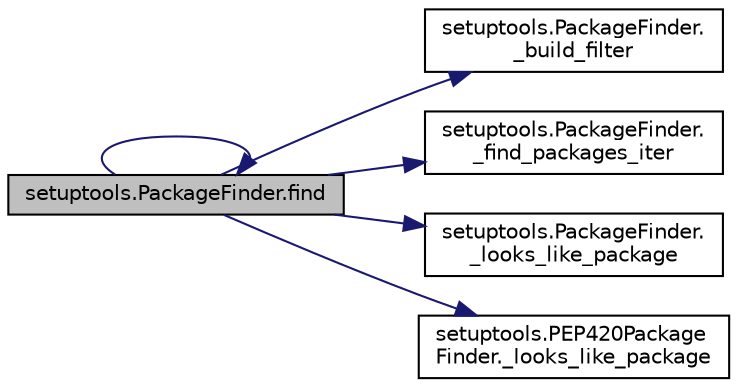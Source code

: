 digraph "setuptools.PackageFinder.find"
{
 // LATEX_PDF_SIZE
  edge [fontname="Helvetica",fontsize="10",labelfontname="Helvetica",labelfontsize="10"];
  node [fontname="Helvetica",fontsize="10",shape=record];
  rankdir="LR";
  Node1 [label="setuptools.PackageFinder.find",height=0.2,width=0.4,color="black", fillcolor="grey75", style="filled", fontcolor="black",tooltip=" "];
  Node1 -> Node2 [color="midnightblue",fontsize="10",style="solid",fontname="Helvetica"];
  Node2 [label="setuptools.PackageFinder.\l_build_filter",height=0.2,width=0.4,color="black", fillcolor="white", style="filled",URL="$d3/d4d/classsetuptools_1_1_package_finder.html#abf156d688ea999df509c11c7e08b91c2",tooltip=" "];
  Node1 -> Node3 [color="midnightblue",fontsize="10",style="solid",fontname="Helvetica"];
  Node3 [label="setuptools.PackageFinder.\l_find_packages_iter",height=0.2,width=0.4,color="black", fillcolor="white", style="filled",URL="$d3/d4d/classsetuptools_1_1_package_finder.html#ab05a8f0c84ae234cda4cbfbbc9691842",tooltip=" "];
  Node1 -> Node4 [color="midnightblue",fontsize="10",style="solid",fontname="Helvetica"];
  Node4 [label="setuptools.PackageFinder.\l_looks_like_package",height=0.2,width=0.4,color="black", fillcolor="white", style="filled",URL="$d3/d4d/classsetuptools_1_1_package_finder.html#aea73eae32b5aa970be20eac6e4787c22",tooltip=" "];
  Node1 -> Node5 [color="midnightblue",fontsize="10",style="solid",fontname="Helvetica"];
  Node5 [label="setuptools.PEP420Package\lFinder._looks_like_package",height=0.2,width=0.4,color="black", fillcolor="white", style="filled",URL="$d4/d97/classsetuptools_1_1_p_e_p420_package_finder.html#a100105b8eaa5e08fb991bbc6a3fd42b0",tooltip=" "];
  Node1 -> Node1 [color="midnightblue",fontsize="10",style="solid",fontname="Helvetica"];
}
